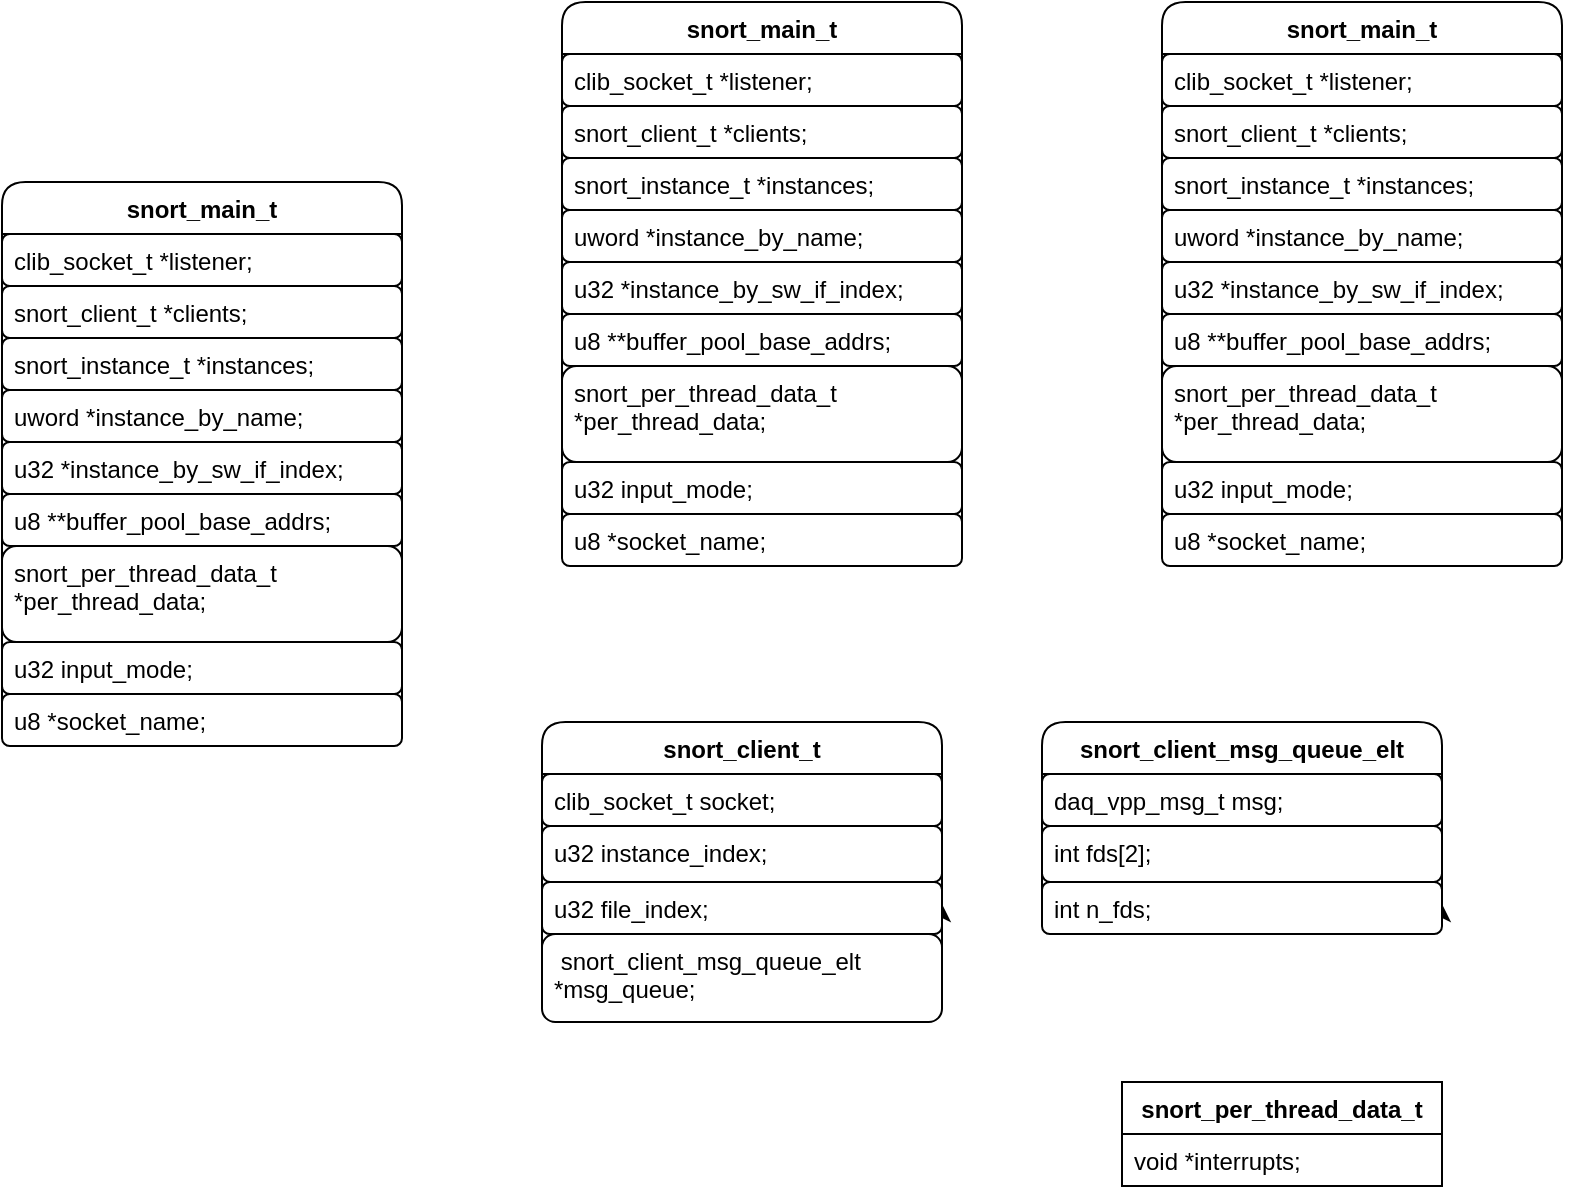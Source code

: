 <mxfile version="21.2.1" type="github">
  <diagram name="第 1 页" id="4dHVfZL8O17O42N6KE4Y">
    <mxGraphModel dx="954" dy="535" grid="1" gridSize="10" guides="1" tooltips="1" connect="1" arrows="1" fold="1" page="1" pageScale="1" pageWidth="827" pageHeight="1169" math="0" shadow="0">
      <root>
        <mxCell id="0" />
        <mxCell id="1" parent="0" />
        <mxCell id="xEn6napEUVvWO5qlfONJ-1" value="snort_main_t" style="swimlane;fontStyle=1;align=center;verticalAlign=top;childLayout=stackLayout;horizontal=1;startSize=26;horizontalStack=0;resizeParent=1;resizeParentMax=0;resizeLast=0;collapsible=1;marginBottom=0;whiteSpace=wrap;html=1;rounded=1;" vertex="1" parent="1">
          <mxGeometry x="80" y="100" width="200" height="282" as="geometry" />
        </mxCell>
        <mxCell id="xEn6napEUVvWO5qlfONJ-2" value="clib_socket_t *listener;" style="text;strokeColor=default;fillColor=default;align=left;verticalAlign=top;spacingLeft=4;spacingRight=4;overflow=hidden;rotatable=0;points=[[0,0.5],[1,0.5]];portConstraint=eastwest;whiteSpace=wrap;html=1;rounded=1;" vertex="1" parent="xEn6napEUVvWO5qlfONJ-1">
          <mxGeometry y="26" width="200" height="26" as="geometry" />
        </mxCell>
        <mxCell id="xEn6napEUVvWO5qlfONJ-4" value="snort_client_t *clients;" style="text;strokeColor=default;fillColor=default;align=left;verticalAlign=top;spacingLeft=4;spacingRight=4;overflow=hidden;rotatable=0;points=[[0,0.5],[1,0.5]];portConstraint=eastwest;whiteSpace=wrap;html=1;rounded=1;" vertex="1" parent="xEn6napEUVvWO5qlfONJ-1">
          <mxGeometry y="52" width="200" height="26" as="geometry" />
        </mxCell>
        <mxCell id="xEn6napEUVvWO5qlfONJ-8" style="edgeStyle=orthogonalEdgeStyle;rounded=0;orthogonalLoop=1;jettySize=auto;html=1;exitX=1;exitY=0.5;exitDx=0;exitDy=0;" edge="1" parent="xEn6napEUVvWO5qlfONJ-1" source="xEn6napEUVvWO5qlfONJ-5">
          <mxGeometry relative="1" as="geometry">
            <mxPoint x="200" y="91" as="targetPoint" />
          </mxGeometry>
        </mxCell>
        <mxCell id="xEn6napEUVvWO5qlfONJ-5" value="snort_instance_t *instances;" style="text;strokeColor=default;fillColor=default;align=left;verticalAlign=top;spacingLeft=4;spacingRight=4;overflow=hidden;rotatable=0;points=[[0,0.5],[1,0.5]];portConstraint=eastwest;whiteSpace=wrap;html=1;rounded=1;" vertex="1" parent="xEn6napEUVvWO5qlfONJ-1">
          <mxGeometry y="78" width="200" height="26" as="geometry" />
        </mxCell>
        <mxCell id="xEn6napEUVvWO5qlfONJ-6" value="uword *instance_by_name;" style="text;strokeColor=default;fillColor=default;align=left;verticalAlign=top;spacingLeft=4;spacingRight=4;overflow=hidden;rotatable=0;points=[[0,0.5],[1,0.5]];portConstraint=eastwest;whiteSpace=wrap;html=1;rounded=1;" vertex="1" parent="xEn6napEUVvWO5qlfONJ-1">
          <mxGeometry y="104" width="200" height="26" as="geometry" />
        </mxCell>
        <mxCell id="xEn6napEUVvWO5qlfONJ-7" value="u32 *instance_by_sw_if_index;" style="text;strokeColor=default;fillColor=default;align=left;verticalAlign=top;spacingLeft=4;spacingRight=4;overflow=hidden;rotatable=0;points=[[0,0.5],[1,0.5]];portConstraint=eastwest;whiteSpace=wrap;html=1;rounded=1;" vertex="1" parent="xEn6napEUVvWO5qlfONJ-1">
          <mxGeometry y="130" width="200" height="26" as="geometry" />
        </mxCell>
        <mxCell id="xEn6napEUVvWO5qlfONJ-9" value="u8 **buffer_pool_base_addrs;" style="text;strokeColor=default;fillColor=default;align=left;verticalAlign=top;spacingLeft=4;spacingRight=4;overflow=hidden;rotatable=0;points=[[0,0.5],[1,0.5]];portConstraint=eastwest;whiteSpace=wrap;html=1;rounded=1;" vertex="1" parent="xEn6napEUVvWO5qlfONJ-1">
          <mxGeometry y="156" width="200" height="26" as="geometry" />
        </mxCell>
        <mxCell id="xEn6napEUVvWO5qlfONJ-10" value="snort_per_thread_data_t *per_thread_data;" style="text;strokeColor=default;fillColor=default;align=left;verticalAlign=top;spacingLeft=4;spacingRight=4;overflow=hidden;rotatable=0;points=[[0,0.5],[1,0.5]];portConstraint=eastwest;whiteSpace=wrap;html=1;rounded=1;" vertex="1" parent="xEn6napEUVvWO5qlfONJ-1">
          <mxGeometry y="182" width="200" height="48" as="geometry" />
        </mxCell>
        <mxCell id="xEn6napEUVvWO5qlfONJ-11" value="u32 input_mode;" style="text;strokeColor=default;fillColor=default;align=left;verticalAlign=top;spacingLeft=4;spacingRight=4;overflow=hidden;rotatable=0;points=[[0,0.5],[1,0.5]];portConstraint=eastwest;whiteSpace=wrap;html=1;rounded=1;" vertex="1" parent="xEn6napEUVvWO5qlfONJ-1">
          <mxGeometry y="230" width="200" height="26" as="geometry" />
        </mxCell>
        <mxCell id="xEn6napEUVvWO5qlfONJ-12" value="u8 *socket_name;" style="text;strokeColor=default;fillColor=default;align=left;verticalAlign=top;spacingLeft=4;spacingRight=4;overflow=hidden;rotatable=0;points=[[0,0.5],[1,0.5]];portConstraint=eastwest;whiteSpace=wrap;html=1;rounded=1;" vertex="1" parent="xEn6napEUVvWO5qlfONJ-1">
          <mxGeometry y="256" width="200" height="26" as="geometry" />
        </mxCell>
        <mxCell id="xEn6napEUVvWO5qlfONJ-13" value="snort_per_thread_data_t" style="swimlane;fontStyle=1;align=center;verticalAlign=top;childLayout=stackLayout;horizontal=1;startSize=26;horizontalStack=0;resizeParent=1;resizeParentMax=0;resizeLast=0;collapsible=1;marginBottom=0;whiteSpace=wrap;html=1;" vertex="1" parent="1">
          <mxGeometry x="640" y="550" width="160" height="52" as="geometry" />
        </mxCell>
        <mxCell id="xEn6napEUVvWO5qlfONJ-14" value="void *interrupts;" style="text;strokeColor=none;fillColor=none;align=left;verticalAlign=top;spacingLeft=4;spacingRight=4;overflow=hidden;rotatable=0;points=[[0,0.5],[1,0.5]];portConstraint=eastwest;whiteSpace=wrap;html=1;" vertex="1" parent="xEn6napEUVvWO5qlfONJ-13">
          <mxGeometry y="26" width="160" height="26" as="geometry" />
        </mxCell>
        <mxCell id="xEn6napEUVvWO5qlfONJ-19" value="snort_main_t" style="swimlane;fontStyle=1;align=center;verticalAlign=top;childLayout=stackLayout;horizontal=1;startSize=26;horizontalStack=0;resizeParent=1;resizeParentMax=0;resizeLast=0;collapsible=1;marginBottom=0;whiteSpace=wrap;html=1;rounded=1;" vertex="1" parent="1">
          <mxGeometry x="660" y="10" width="200" height="282" as="geometry" />
        </mxCell>
        <mxCell id="xEn6napEUVvWO5qlfONJ-20" value="clib_socket_t *listener;" style="text;strokeColor=default;fillColor=default;align=left;verticalAlign=top;spacingLeft=4;spacingRight=4;overflow=hidden;rotatable=0;points=[[0,0.5],[1,0.5]];portConstraint=eastwest;whiteSpace=wrap;html=1;rounded=1;" vertex="1" parent="xEn6napEUVvWO5qlfONJ-19">
          <mxGeometry y="26" width="200" height="26" as="geometry" />
        </mxCell>
        <mxCell id="xEn6napEUVvWO5qlfONJ-21" value="snort_client_t *clients;" style="text;strokeColor=default;fillColor=default;align=left;verticalAlign=top;spacingLeft=4;spacingRight=4;overflow=hidden;rotatable=0;points=[[0,0.5],[1,0.5]];portConstraint=eastwest;whiteSpace=wrap;html=1;rounded=1;" vertex="1" parent="xEn6napEUVvWO5qlfONJ-19">
          <mxGeometry y="52" width="200" height="26" as="geometry" />
        </mxCell>
        <mxCell id="xEn6napEUVvWO5qlfONJ-22" style="edgeStyle=orthogonalEdgeStyle;rounded=0;orthogonalLoop=1;jettySize=auto;html=1;exitX=1;exitY=0.5;exitDx=0;exitDy=0;" edge="1" parent="xEn6napEUVvWO5qlfONJ-19" source="xEn6napEUVvWO5qlfONJ-23">
          <mxGeometry relative="1" as="geometry">
            <mxPoint x="200" y="91" as="targetPoint" />
          </mxGeometry>
        </mxCell>
        <mxCell id="xEn6napEUVvWO5qlfONJ-23" value="snort_instance_t *instances;" style="text;strokeColor=default;fillColor=default;align=left;verticalAlign=top;spacingLeft=4;spacingRight=4;overflow=hidden;rotatable=0;points=[[0,0.5],[1,0.5]];portConstraint=eastwest;whiteSpace=wrap;html=1;rounded=1;" vertex="1" parent="xEn6napEUVvWO5qlfONJ-19">
          <mxGeometry y="78" width="200" height="26" as="geometry" />
        </mxCell>
        <mxCell id="xEn6napEUVvWO5qlfONJ-24" value="uword *instance_by_name;" style="text;strokeColor=default;fillColor=default;align=left;verticalAlign=top;spacingLeft=4;spacingRight=4;overflow=hidden;rotatable=0;points=[[0,0.5],[1,0.5]];portConstraint=eastwest;whiteSpace=wrap;html=1;rounded=1;" vertex="1" parent="xEn6napEUVvWO5qlfONJ-19">
          <mxGeometry y="104" width="200" height="26" as="geometry" />
        </mxCell>
        <mxCell id="xEn6napEUVvWO5qlfONJ-25" value="u32 *instance_by_sw_if_index;" style="text;strokeColor=default;fillColor=default;align=left;verticalAlign=top;spacingLeft=4;spacingRight=4;overflow=hidden;rotatable=0;points=[[0,0.5],[1,0.5]];portConstraint=eastwest;whiteSpace=wrap;html=1;rounded=1;" vertex="1" parent="xEn6napEUVvWO5qlfONJ-19">
          <mxGeometry y="130" width="200" height="26" as="geometry" />
        </mxCell>
        <mxCell id="xEn6napEUVvWO5qlfONJ-26" value="u8 **buffer_pool_base_addrs;" style="text;strokeColor=default;fillColor=default;align=left;verticalAlign=top;spacingLeft=4;spacingRight=4;overflow=hidden;rotatable=0;points=[[0,0.5],[1,0.5]];portConstraint=eastwest;whiteSpace=wrap;html=1;rounded=1;" vertex="1" parent="xEn6napEUVvWO5qlfONJ-19">
          <mxGeometry y="156" width="200" height="26" as="geometry" />
        </mxCell>
        <mxCell id="xEn6napEUVvWO5qlfONJ-27" value="snort_per_thread_data_t *per_thread_data;" style="text;strokeColor=default;fillColor=default;align=left;verticalAlign=top;spacingLeft=4;spacingRight=4;overflow=hidden;rotatable=0;points=[[0,0.5],[1,0.5]];portConstraint=eastwest;whiteSpace=wrap;html=1;rounded=1;" vertex="1" parent="xEn6napEUVvWO5qlfONJ-19">
          <mxGeometry y="182" width="200" height="48" as="geometry" />
        </mxCell>
        <mxCell id="xEn6napEUVvWO5qlfONJ-28" value="u32 input_mode;" style="text;strokeColor=default;fillColor=default;align=left;verticalAlign=top;spacingLeft=4;spacingRight=4;overflow=hidden;rotatable=0;points=[[0,0.5],[1,0.5]];portConstraint=eastwest;whiteSpace=wrap;html=1;rounded=1;" vertex="1" parent="xEn6napEUVvWO5qlfONJ-19">
          <mxGeometry y="230" width="200" height="26" as="geometry" />
        </mxCell>
        <mxCell id="xEn6napEUVvWO5qlfONJ-29" value="u8 *socket_name;" style="text;strokeColor=default;fillColor=default;align=left;verticalAlign=top;spacingLeft=4;spacingRight=4;overflow=hidden;rotatable=0;points=[[0,0.5],[1,0.5]];portConstraint=eastwest;whiteSpace=wrap;html=1;rounded=1;" vertex="1" parent="xEn6napEUVvWO5qlfONJ-19">
          <mxGeometry y="256" width="200" height="26" as="geometry" />
        </mxCell>
        <mxCell id="xEn6napEUVvWO5qlfONJ-30" value="snort_main_t" style="swimlane;fontStyle=1;align=center;verticalAlign=top;childLayout=stackLayout;horizontal=1;startSize=26;horizontalStack=0;resizeParent=1;resizeParentMax=0;resizeLast=0;collapsible=1;marginBottom=0;whiteSpace=wrap;html=1;rounded=1;" vertex="1" parent="1">
          <mxGeometry x="360" y="10" width="200" height="282" as="geometry" />
        </mxCell>
        <mxCell id="xEn6napEUVvWO5qlfONJ-31" value="clib_socket_t *listener;" style="text;strokeColor=default;fillColor=default;align=left;verticalAlign=top;spacingLeft=4;spacingRight=4;overflow=hidden;rotatable=0;points=[[0,0.5],[1,0.5]];portConstraint=eastwest;whiteSpace=wrap;html=1;rounded=1;" vertex="1" parent="xEn6napEUVvWO5qlfONJ-30">
          <mxGeometry y="26" width="200" height="26" as="geometry" />
        </mxCell>
        <mxCell id="xEn6napEUVvWO5qlfONJ-32" value="snort_client_t *clients;" style="text;strokeColor=default;fillColor=default;align=left;verticalAlign=top;spacingLeft=4;spacingRight=4;overflow=hidden;rotatable=0;points=[[0,0.5],[1,0.5]];portConstraint=eastwest;whiteSpace=wrap;html=1;rounded=1;" vertex="1" parent="xEn6napEUVvWO5qlfONJ-30">
          <mxGeometry y="52" width="200" height="26" as="geometry" />
        </mxCell>
        <mxCell id="xEn6napEUVvWO5qlfONJ-33" style="edgeStyle=orthogonalEdgeStyle;rounded=0;orthogonalLoop=1;jettySize=auto;html=1;exitX=1;exitY=0.5;exitDx=0;exitDy=0;" edge="1" parent="xEn6napEUVvWO5qlfONJ-30" source="xEn6napEUVvWO5qlfONJ-34">
          <mxGeometry relative="1" as="geometry">
            <mxPoint x="200" y="91" as="targetPoint" />
          </mxGeometry>
        </mxCell>
        <mxCell id="xEn6napEUVvWO5qlfONJ-34" value="snort_instance_t *instances;" style="text;strokeColor=default;fillColor=default;align=left;verticalAlign=top;spacingLeft=4;spacingRight=4;overflow=hidden;rotatable=0;points=[[0,0.5],[1,0.5]];portConstraint=eastwest;whiteSpace=wrap;html=1;rounded=1;" vertex="1" parent="xEn6napEUVvWO5qlfONJ-30">
          <mxGeometry y="78" width="200" height="26" as="geometry" />
        </mxCell>
        <mxCell id="xEn6napEUVvWO5qlfONJ-35" value="uword *instance_by_name;" style="text;strokeColor=default;fillColor=default;align=left;verticalAlign=top;spacingLeft=4;spacingRight=4;overflow=hidden;rotatable=0;points=[[0,0.5],[1,0.5]];portConstraint=eastwest;whiteSpace=wrap;html=1;rounded=1;" vertex="1" parent="xEn6napEUVvWO5qlfONJ-30">
          <mxGeometry y="104" width="200" height="26" as="geometry" />
        </mxCell>
        <mxCell id="xEn6napEUVvWO5qlfONJ-36" value="u32 *instance_by_sw_if_index;" style="text;strokeColor=default;fillColor=default;align=left;verticalAlign=top;spacingLeft=4;spacingRight=4;overflow=hidden;rotatable=0;points=[[0,0.5],[1,0.5]];portConstraint=eastwest;whiteSpace=wrap;html=1;rounded=1;" vertex="1" parent="xEn6napEUVvWO5qlfONJ-30">
          <mxGeometry y="130" width="200" height="26" as="geometry" />
        </mxCell>
        <mxCell id="xEn6napEUVvWO5qlfONJ-37" value="u8 **buffer_pool_base_addrs;" style="text;strokeColor=default;fillColor=default;align=left;verticalAlign=top;spacingLeft=4;spacingRight=4;overflow=hidden;rotatable=0;points=[[0,0.5],[1,0.5]];portConstraint=eastwest;whiteSpace=wrap;html=1;rounded=1;" vertex="1" parent="xEn6napEUVvWO5qlfONJ-30">
          <mxGeometry y="156" width="200" height="26" as="geometry" />
        </mxCell>
        <mxCell id="xEn6napEUVvWO5qlfONJ-38" value="snort_per_thread_data_t *per_thread_data;" style="text;strokeColor=default;fillColor=default;align=left;verticalAlign=top;spacingLeft=4;spacingRight=4;overflow=hidden;rotatable=0;points=[[0,0.5],[1,0.5]];portConstraint=eastwest;whiteSpace=wrap;html=1;rounded=1;" vertex="1" parent="xEn6napEUVvWO5qlfONJ-30">
          <mxGeometry y="182" width="200" height="48" as="geometry" />
        </mxCell>
        <mxCell id="xEn6napEUVvWO5qlfONJ-39" value="u32 input_mode;" style="text;strokeColor=default;fillColor=default;align=left;verticalAlign=top;spacingLeft=4;spacingRight=4;overflow=hidden;rotatable=0;points=[[0,0.5],[1,0.5]];portConstraint=eastwest;whiteSpace=wrap;html=1;rounded=1;" vertex="1" parent="xEn6napEUVvWO5qlfONJ-30">
          <mxGeometry y="230" width="200" height="26" as="geometry" />
        </mxCell>
        <mxCell id="xEn6napEUVvWO5qlfONJ-40" value="u8 *socket_name;" style="text;strokeColor=default;fillColor=default;align=left;verticalAlign=top;spacingLeft=4;spacingRight=4;overflow=hidden;rotatable=0;points=[[0,0.5],[1,0.5]];portConstraint=eastwest;whiteSpace=wrap;html=1;rounded=1;" vertex="1" parent="xEn6napEUVvWO5qlfONJ-30">
          <mxGeometry y="256" width="200" height="26" as="geometry" />
        </mxCell>
        <mxCell id="xEn6napEUVvWO5qlfONJ-41" value="snort_client_msg_queue_elt" style="swimlane;fontStyle=1;align=center;verticalAlign=top;childLayout=stackLayout;horizontal=1;startSize=26;horizontalStack=0;resizeParent=1;resizeParentMax=0;resizeLast=0;collapsible=1;marginBottom=0;whiteSpace=wrap;html=1;rounded=1;" vertex="1" parent="1">
          <mxGeometry x="600" y="370" width="200" height="106" as="geometry" />
        </mxCell>
        <mxCell id="xEn6napEUVvWO5qlfONJ-42" value="daq_vpp_msg_t msg;" style="text;strokeColor=default;fillColor=default;align=left;verticalAlign=top;spacingLeft=4;spacingRight=4;overflow=hidden;rotatable=0;points=[[0,0.5],[1,0.5]];portConstraint=eastwest;whiteSpace=wrap;html=1;rounded=1;" vertex="1" parent="xEn6napEUVvWO5qlfONJ-41">
          <mxGeometry y="26" width="200" height="26" as="geometry" />
        </mxCell>
        <mxCell id="xEn6napEUVvWO5qlfONJ-44" style="edgeStyle=orthogonalEdgeStyle;rounded=0;orthogonalLoop=1;jettySize=auto;html=1;exitX=1;exitY=0.5;exitDx=0;exitDy=0;" edge="1" parent="xEn6napEUVvWO5qlfONJ-41" source="xEn6napEUVvWO5qlfONJ-45">
          <mxGeometry relative="1" as="geometry">
            <mxPoint x="200" y="91" as="targetPoint" />
          </mxGeometry>
        </mxCell>
        <mxCell id="xEn6napEUVvWO5qlfONJ-43" value="int fds[2];" style="text;strokeColor=default;fillColor=default;align=left;verticalAlign=top;spacingLeft=4;spacingRight=4;overflow=hidden;rotatable=0;points=[[0,0.5],[1,0.5]];portConstraint=eastwest;whiteSpace=wrap;html=1;rounded=1;" vertex="1" parent="xEn6napEUVvWO5qlfONJ-41">
          <mxGeometry y="52" width="200" height="28" as="geometry" />
        </mxCell>
        <mxCell id="xEn6napEUVvWO5qlfONJ-45" value="int n_fds;" style="text;strokeColor=default;fillColor=default;align=left;verticalAlign=top;spacingLeft=4;spacingRight=4;overflow=hidden;rotatable=0;points=[[0,0.5],[1,0.5]];portConstraint=eastwest;whiteSpace=wrap;html=1;rounded=1;" vertex="1" parent="xEn6napEUVvWO5qlfONJ-41">
          <mxGeometry y="80" width="200" height="26" as="geometry" />
        </mxCell>
        <mxCell id="xEn6napEUVvWO5qlfONJ-52" value="snort_client_t" style="swimlane;fontStyle=1;align=center;verticalAlign=top;childLayout=stackLayout;horizontal=1;startSize=26;horizontalStack=0;resizeParent=1;resizeParentMax=0;resizeLast=0;collapsible=1;marginBottom=0;whiteSpace=wrap;html=1;rounded=1;" vertex="1" parent="1">
          <mxGeometry x="350" y="370" width="200" height="150" as="geometry" />
        </mxCell>
        <mxCell id="xEn6napEUVvWO5qlfONJ-53" value="clib_socket_t socket;" style="text;strokeColor=default;fillColor=default;align=left;verticalAlign=top;spacingLeft=4;spacingRight=4;overflow=hidden;rotatable=0;points=[[0,0.5],[1,0.5]];portConstraint=eastwest;whiteSpace=wrap;html=1;rounded=1;" vertex="1" parent="xEn6napEUVvWO5qlfONJ-52">
          <mxGeometry y="26" width="200" height="26" as="geometry" />
        </mxCell>
        <mxCell id="xEn6napEUVvWO5qlfONJ-54" style="edgeStyle=orthogonalEdgeStyle;rounded=0;orthogonalLoop=1;jettySize=auto;html=1;exitX=1;exitY=0.5;exitDx=0;exitDy=0;" edge="1" parent="xEn6napEUVvWO5qlfONJ-52" source="xEn6napEUVvWO5qlfONJ-56">
          <mxGeometry relative="1" as="geometry">
            <mxPoint x="200" y="91" as="targetPoint" />
          </mxGeometry>
        </mxCell>
        <mxCell id="xEn6napEUVvWO5qlfONJ-55" value="u32 instance_index;" style="text;strokeColor=default;fillColor=default;align=left;verticalAlign=top;spacingLeft=4;spacingRight=4;overflow=hidden;rotatable=0;points=[[0,0.5],[1,0.5]];portConstraint=eastwest;whiteSpace=wrap;html=1;rounded=1;" vertex="1" parent="xEn6napEUVvWO5qlfONJ-52">
          <mxGeometry y="52" width="200" height="28" as="geometry" />
        </mxCell>
        <mxCell id="xEn6napEUVvWO5qlfONJ-56" value="u32 file_index;" style="text;strokeColor=default;fillColor=default;align=left;verticalAlign=top;spacingLeft=4;spacingRight=4;overflow=hidden;rotatable=0;points=[[0,0.5],[1,0.5]];portConstraint=eastwest;whiteSpace=wrap;html=1;rounded=1;" vertex="1" parent="xEn6napEUVvWO5qlfONJ-52">
          <mxGeometry y="80" width="200" height="26" as="geometry" />
        </mxCell>
        <mxCell id="xEn6napEUVvWO5qlfONJ-57" value="&amp;nbsp;snort_client_msg_queue_elt *msg_queue;" style="text;strokeColor=default;fillColor=default;align=left;verticalAlign=top;spacingLeft=4;spacingRight=4;overflow=hidden;rotatable=0;points=[[0,0.5],[1,0.5]];portConstraint=eastwest;whiteSpace=wrap;html=1;rounded=1;" vertex="1" parent="xEn6napEUVvWO5qlfONJ-52">
          <mxGeometry y="106" width="200" height="44" as="geometry" />
        </mxCell>
      </root>
    </mxGraphModel>
  </diagram>
</mxfile>
